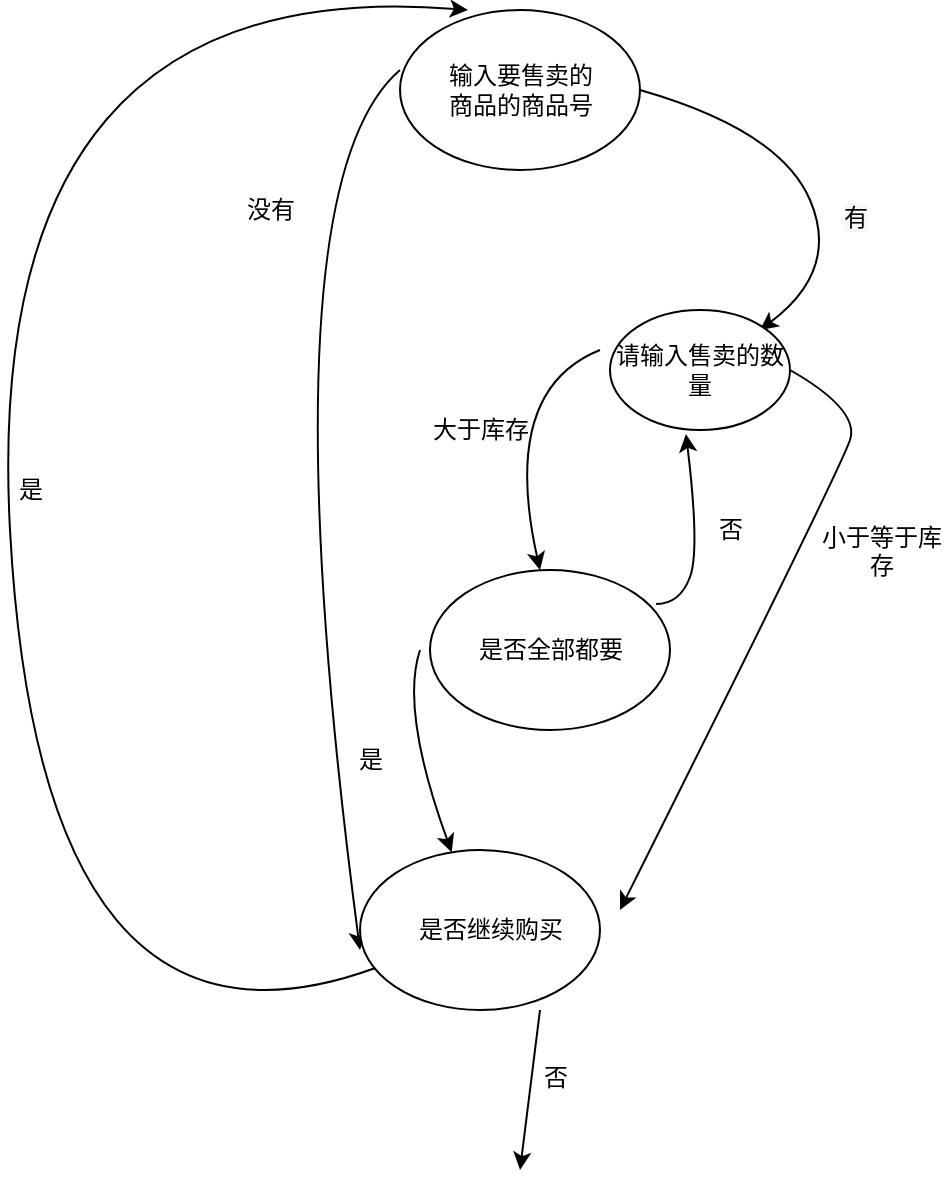 <mxfile version="16.1.2" type="device"><diagram id="AcEJheIq-UwWPXhmcMTN" name="第 1 页"><mxGraphModel dx="1102" dy="865" grid="1" gridSize="10" guides="1" tooltips="1" connect="1" arrows="1" fold="1" page="1" pageScale="1" pageWidth="827" pageHeight="1169" math="0" shadow="0"><root><mxCell id="0"/><mxCell id="1" parent="0"/><mxCell id="1qdJIWe2vy5kNbEqUx9p-1" value="" style="ellipse;whiteSpace=wrap;html=1;" vertex="1" parent="1"><mxGeometry x="350" y="200" width="120" height="80" as="geometry"/></mxCell><mxCell id="1qdJIWe2vy5kNbEqUx9p-2" value="输入要售卖的&lt;br&gt;商品的商品号" style="text;html=1;resizable=0;autosize=1;align=center;verticalAlign=middle;points=[];fillColor=none;strokeColor=none;rounded=0;" vertex="1" parent="1"><mxGeometry x="365" y="225" width="90" height="30" as="geometry"/></mxCell><mxCell id="1qdJIWe2vy5kNbEqUx9p-3" value="" style="curved=1;endArrow=classic;html=1;rounded=0;exitX=0;exitY=0.375;exitDx=0;exitDy=0;exitPerimeter=0;" edge="1" parent="1" source="1qdJIWe2vy5kNbEqUx9p-1"><mxGeometry width="50" height="50" relative="1" as="geometry"><mxPoint x="390" y="560" as="sourcePoint"/><mxPoint x="330" y="670" as="targetPoint"/><Array as="points"><mxPoint x="280" y="290"/></Array></mxGeometry></mxCell><mxCell id="1qdJIWe2vy5kNbEqUx9p-4" value="" style="curved=1;endArrow=classic;html=1;rounded=0;exitX=1;exitY=0.5;exitDx=0;exitDy=0;" edge="1" parent="1" source="1qdJIWe2vy5kNbEqUx9p-1"><mxGeometry width="50" height="50" relative="1" as="geometry"><mxPoint x="510" y="250" as="sourcePoint"/><mxPoint x="530" y="360" as="targetPoint"/><Array as="points"><mxPoint x="540" y="260"/><mxPoint x="570" y="330"/></Array></mxGeometry></mxCell><mxCell id="1qdJIWe2vy5kNbEqUx9p-5" value="没有" style="text;html=1;resizable=0;autosize=1;align=center;verticalAlign=middle;points=[];fillColor=none;strokeColor=none;rounded=0;" vertex="1" parent="1"><mxGeometry x="265" y="290" width="40" height="20" as="geometry"/></mxCell><mxCell id="1qdJIWe2vy5kNbEqUx9p-6" value="&lt;span style=&quot;color: rgb(0, 0, 0); font-family: helvetica; font-size: 12px; font-style: normal; font-weight: 400; letter-spacing: normal; text-align: center; text-indent: 0px; text-transform: none; word-spacing: 0px; background-color: rgb(248, 249, 250); display: inline; float: none;&quot;&gt;有&lt;/span&gt;" style="text;whiteSpace=wrap;html=1;" vertex="1" parent="1"><mxGeometry x="570" y="290" width="40" height="30" as="geometry"/></mxCell><mxCell id="1qdJIWe2vy5kNbEqUx9p-7" value="请输入售卖的数量" style="ellipse;whiteSpace=wrap;html=1;" vertex="1" parent="1"><mxGeometry x="455" y="350" width="90" height="60" as="geometry"/></mxCell><mxCell id="1qdJIWe2vy5kNbEqUx9p-8" value="大于库存" style="text;html=1;resizable=0;autosize=1;align=center;verticalAlign=middle;points=[];fillColor=none;strokeColor=none;rounded=0;" vertex="1" parent="1"><mxGeometry x="360" y="400" width="60" height="20" as="geometry"/></mxCell><mxCell id="1qdJIWe2vy5kNbEqUx9p-9" value="&lt;div style=&quot;text-align: center&quot;&gt;&lt;span&gt;&lt;font face=&quot;helvetica&quot;&gt;小于等于库存&lt;/font&gt;&lt;/span&gt;&lt;/div&gt;" style="text;whiteSpace=wrap;html=1;" vertex="1" parent="1"><mxGeometry x="555" y="450" width="70" height="30" as="geometry"/></mxCell><mxCell id="1qdJIWe2vy5kNbEqUx9p-11" value="" style="curved=1;endArrow=classic;html=1;rounded=0;" edge="1" parent="1"><mxGeometry width="50" height="50" relative="1" as="geometry"><mxPoint x="450" y="370" as="sourcePoint"/><mxPoint x="420" y="480" as="targetPoint"/><Array as="points"><mxPoint x="400" y="390"/></Array></mxGeometry></mxCell><mxCell id="1qdJIWe2vy5kNbEqUx9p-13" value="" style="curved=1;endArrow=classic;html=1;rounded=0;exitX=1;exitY=0.5;exitDx=0;exitDy=0;" edge="1" parent="1" source="1qdJIWe2vy5kNbEqUx9p-7"><mxGeometry width="50" height="50" relative="1" as="geometry"><mxPoint x="550" y="420" as="sourcePoint"/><mxPoint x="460" y="650" as="targetPoint"/><Array as="points"><mxPoint x="580" y="400"/><mxPoint x="570" y="430"/></Array></mxGeometry></mxCell><mxCell id="1qdJIWe2vy5kNbEqUx9p-15" value="" style="ellipse;whiteSpace=wrap;html=1;" vertex="1" parent="1"><mxGeometry x="365" y="480" width="120" height="80" as="geometry"/></mxCell><mxCell id="1qdJIWe2vy5kNbEqUx9p-17" value="是否全部都要" style="text;html=1;resizable=0;autosize=1;align=center;verticalAlign=middle;points=[];fillColor=none;strokeColor=none;rounded=0;" vertex="1" parent="1"><mxGeometry x="380" y="510" width="90" height="20" as="geometry"/></mxCell><mxCell id="1qdJIWe2vy5kNbEqUx9p-18" value="" style="curved=1;endArrow=classic;html=1;rounded=0;exitX=0.942;exitY=0.213;exitDx=0;exitDy=0;exitPerimeter=0;entryX=0.422;entryY=1.033;entryDx=0;entryDy=0;entryPerimeter=0;" edge="1" parent="1" source="1qdJIWe2vy5kNbEqUx9p-15" target="1qdJIWe2vy5kNbEqUx9p-7"><mxGeometry width="50" height="50" relative="1" as="geometry"><mxPoint x="470" y="590" as="sourcePoint"/><mxPoint x="478" y="600" as="targetPoint"/><Array as="points"><mxPoint x="490" y="497"/><mxPoint x="500" y="470"/></Array></mxGeometry></mxCell><mxCell id="1qdJIWe2vy5kNbEqUx9p-19" value="" style="curved=1;endArrow=classic;html=1;rounded=0;" edge="1" parent="1" target="1qdJIWe2vy5kNbEqUx9p-22"><mxGeometry width="50" height="50" relative="1" as="geometry"><mxPoint x="360" y="520" as="sourcePoint"/><mxPoint x="390" y="660" as="targetPoint"/><Array as="points"><mxPoint x="350" y="550"/></Array></mxGeometry></mxCell><mxCell id="1qdJIWe2vy5kNbEqUx9p-20" value="是" style="text;html=1;resizable=0;autosize=1;align=center;verticalAlign=middle;points=[];fillColor=none;strokeColor=none;rounded=0;" vertex="1" parent="1"><mxGeometry x="320" y="565" width="30" height="20" as="geometry"/></mxCell><mxCell id="1qdJIWe2vy5kNbEqUx9p-21" value="否" style="text;html=1;resizable=0;autosize=1;align=center;verticalAlign=middle;points=[];fillColor=none;strokeColor=none;rounded=0;" vertex="1" parent="1"><mxGeometry x="500" y="450" width="30" height="20" as="geometry"/></mxCell><mxCell id="1qdJIWe2vy5kNbEqUx9p-22" value="" style="ellipse;whiteSpace=wrap;html=1;" vertex="1" parent="1"><mxGeometry x="330" y="620" width="120" height="80" as="geometry"/></mxCell><mxCell id="1qdJIWe2vy5kNbEqUx9p-23" value="是否继续购买" style="text;html=1;resizable=0;autosize=1;align=center;verticalAlign=middle;points=[];fillColor=none;strokeColor=none;rounded=0;" vertex="1" parent="1"><mxGeometry x="350" y="650" width="90" height="20" as="geometry"/></mxCell><mxCell id="1qdJIWe2vy5kNbEqUx9p-24" value="" style="endArrow=classic;html=1;rounded=0;exitX=0.75;exitY=1;exitDx=0;exitDy=0;exitPerimeter=0;" edge="1" parent="1" source="1qdJIWe2vy5kNbEqUx9p-22"><mxGeometry width="50" height="50" relative="1" as="geometry"><mxPoint x="390" y="580" as="sourcePoint"/><mxPoint x="410" y="780" as="targetPoint"/><Array as="points"/></mxGeometry></mxCell><mxCell id="1qdJIWe2vy5kNbEqUx9p-26" value="" style="curved=1;endArrow=classic;html=1;rounded=0;entryX=0.283;entryY=0;entryDx=0;entryDy=0;entryPerimeter=0;" edge="1" parent="1" source="1qdJIWe2vy5kNbEqUx9p-22" target="1qdJIWe2vy5kNbEqUx9p-1"><mxGeometry width="50" height="50" relative="1" as="geometry"><mxPoint x="320" y="700" as="sourcePoint"/><mxPoint x="380" y="190" as="targetPoint"/><Array as="points"><mxPoint x="170" y="740"/><mxPoint x="140" y="180"/></Array></mxGeometry></mxCell><mxCell id="1qdJIWe2vy5kNbEqUx9p-27" value="是" style="text;html=1;resizable=0;autosize=1;align=center;verticalAlign=middle;points=[];fillColor=none;strokeColor=none;rounded=0;" vertex="1" parent="1"><mxGeometry x="150" y="430" width="30" height="20" as="geometry"/></mxCell><mxCell id="1qdJIWe2vy5kNbEqUx9p-28" value="&lt;div style=&quot;text-align: center&quot;&gt;&lt;span&gt;&lt;font face=&quot;helvetica&quot;&gt;否&lt;/font&gt;&lt;/span&gt;&lt;/div&gt;" style="text;whiteSpace=wrap;html=1;" vertex="1" parent="1"><mxGeometry x="420" y="720" width="40" height="30" as="geometry"/></mxCell></root></mxGraphModel></diagram></mxfile>